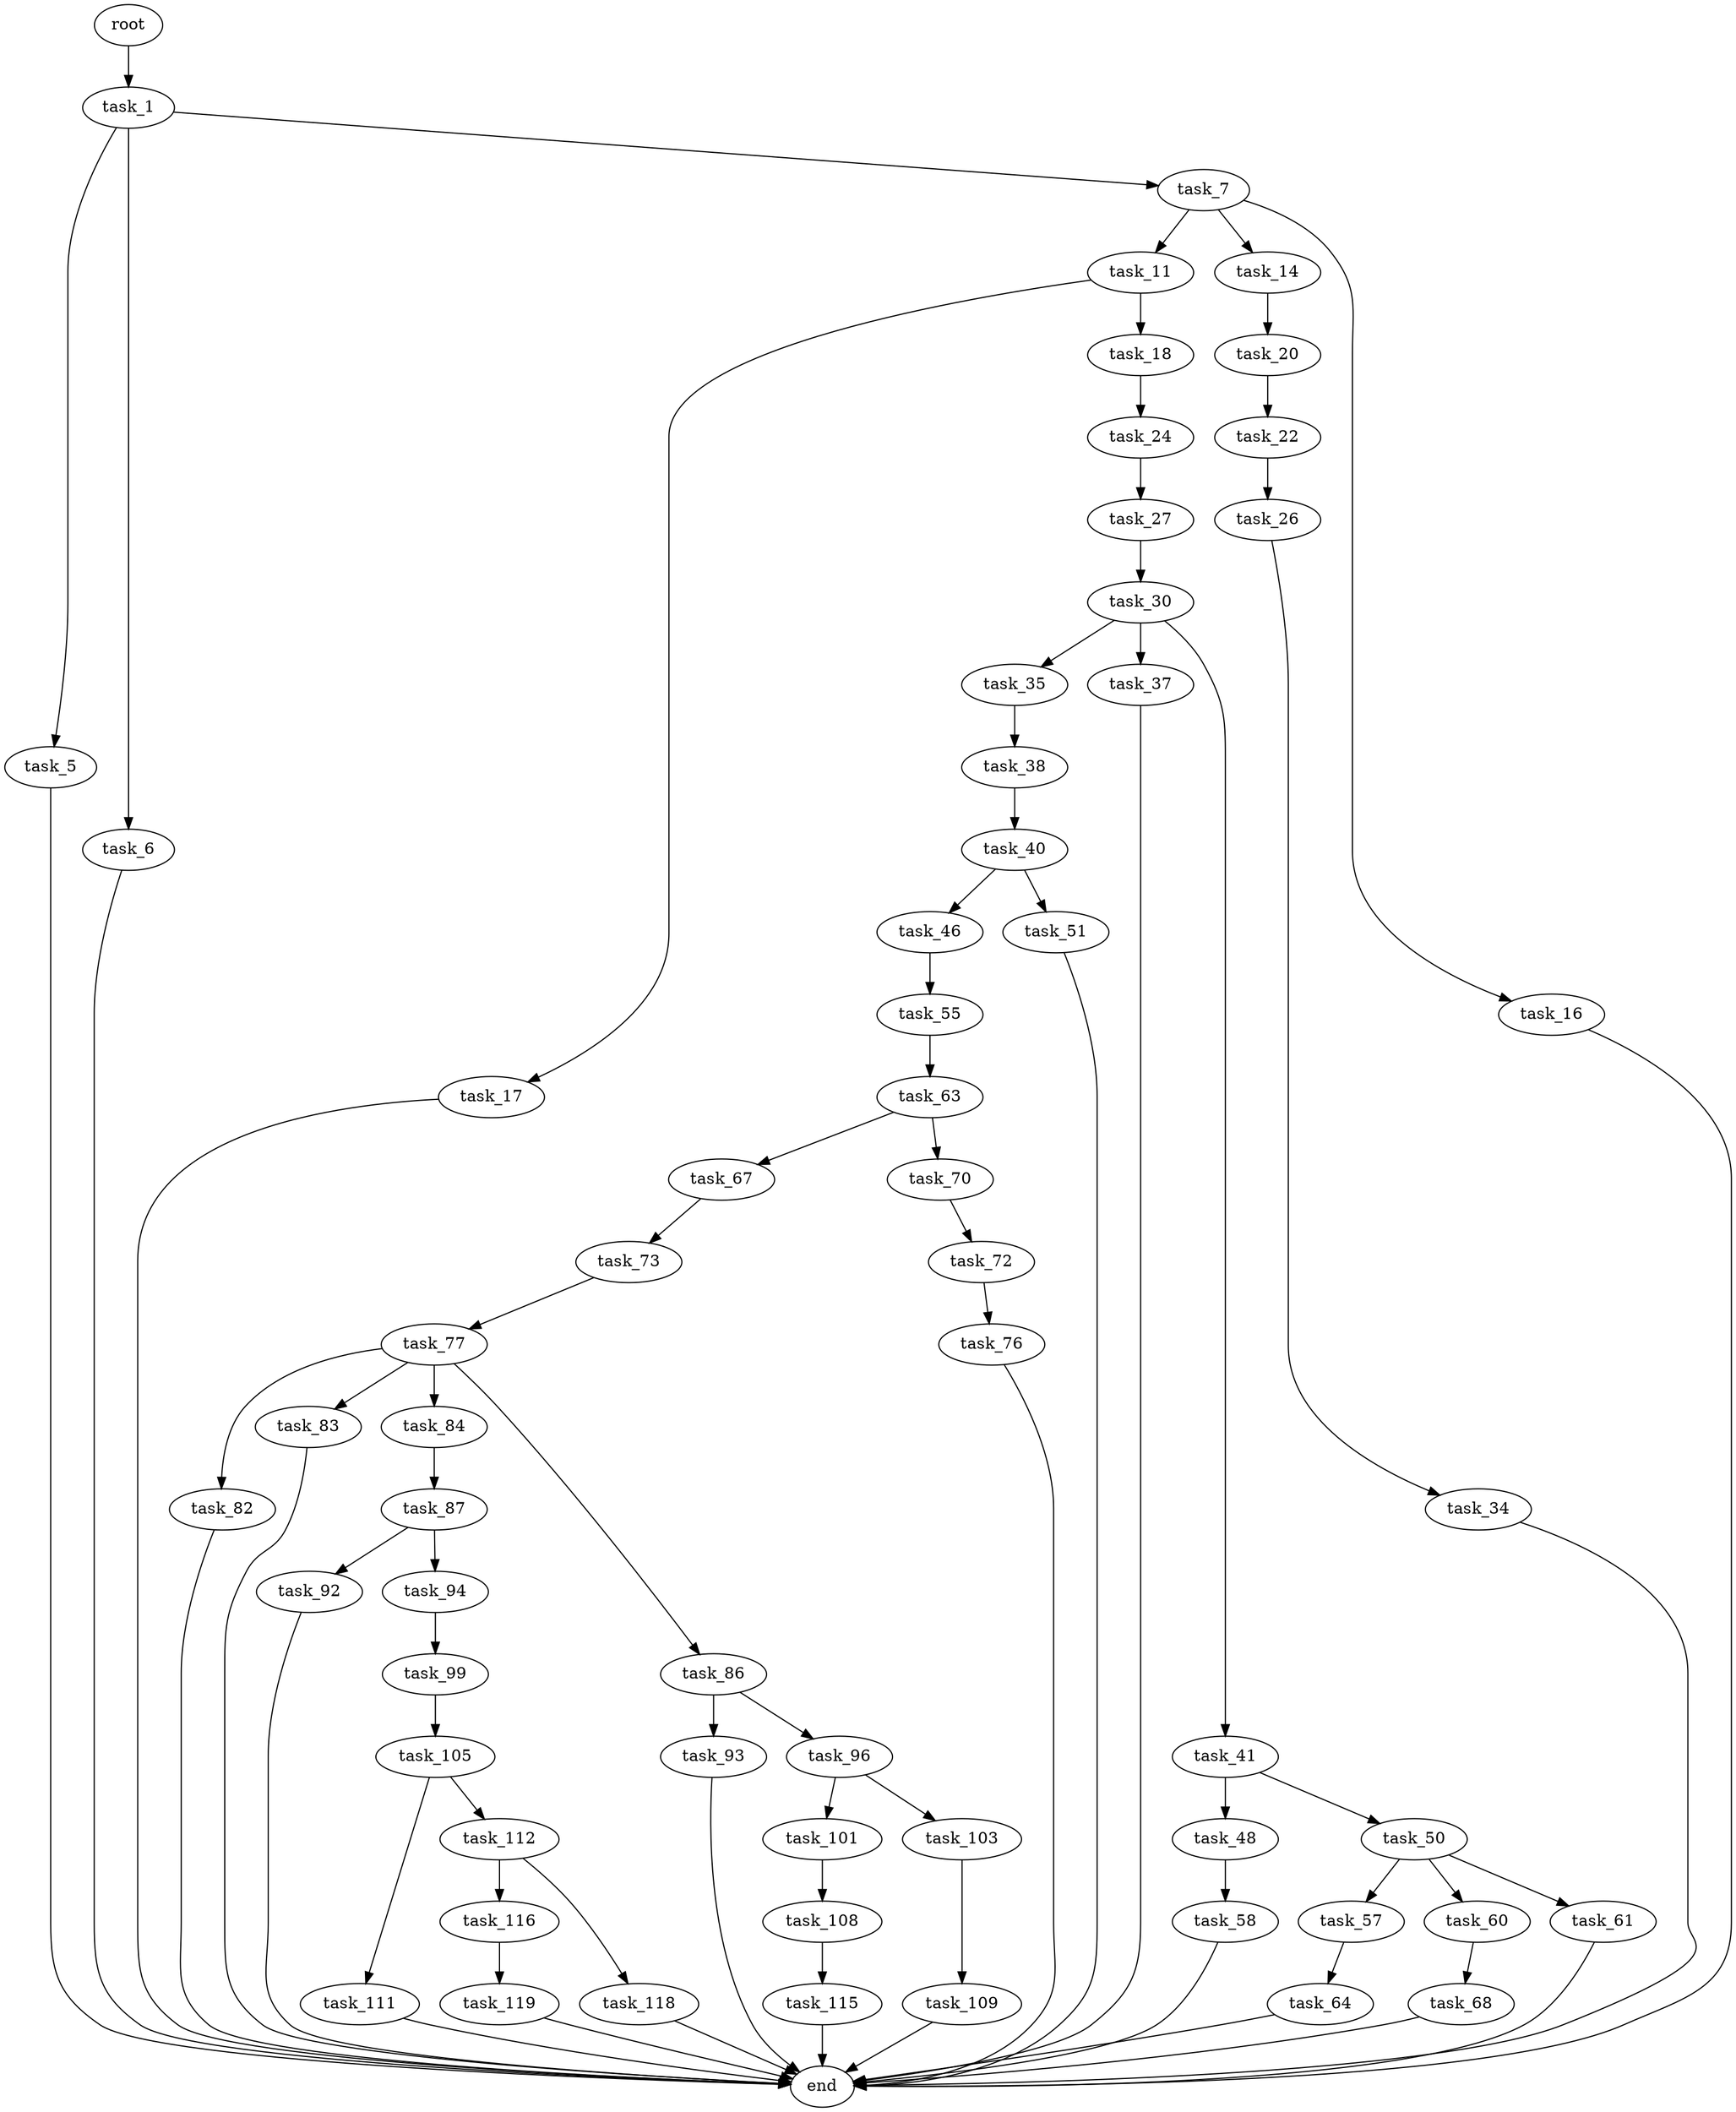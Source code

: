 digraph G {
  root [size="0.000000"];
  task_1 [size="45720744902.000000"];
  task_5 [size="28991029248.000000"];
  task_6 [size="18411680214.000000"];
  task_7 [size="1073741824000.000000"];
  end [size="0.000000"];
  task_11 [size="17520067674.000000"];
  task_14 [size="549755813888.000000"];
  task_16 [size="398943201419.000000"];
  task_17 [size="28991029248.000000"];
  task_18 [size="121905703268.000000"];
  task_20 [size="549755813888.000000"];
  task_24 [size="445361581807.000000"];
  task_22 [size="1073741824000.000000"];
  task_26 [size="6991657253.000000"];
  task_27 [size="254676285712.000000"];
  task_34 [size="782757789696.000000"];
  task_30 [size="1073741824000.000000"];
  task_35 [size="724286444603.000000"];
  task_37 [size="100754732874.000000"];
  task_41 [size="1732853688.000000"];
  task_38 [size="43547457697.000000"];
  task_40 [size="134217728000.000000"];
  task_46 [size="1073741824000.000000"];
  task_51 [size="13422596044.000000"];
  task_48 [size="232600140240.000000"];
  task_50 [size="15827238181.000000"];
  task_55 [size="12075054516.000000"];
  task_58 [size="5725871257.000000"];
  task_57 [size="857335785042.000000"];
  task_60 [size="5758789488.000000"];
  task_61 [size="6269035523.000000"];
  task_63 [size="68719476736.000000"];
  task_64 [size="134217728000.000000"];
  task_68 [size="14264885338.000000"];
  task_67 [size="341581096366.000000"];
  task_70 [size="304460033273.000000"];
  task_73 [size="27137572525.000000"];
  task_72 [size="1321599899180.000000"];
  task_76 [size="368293445632.000000"];
  task_77 [size="134217728000.000000"];
  task_82 [size="176808594252.000000"];
  task_83 [size="4787319352.000000"];
  task_84 [size="38376812847.000000"];
  task_86 [size="1662138770.000000"];
  task_87 [size="368293445632.000000"];
  task_93 [size="28991029248.000000"];
  task_96 [size="18982284158.000000"];
  task_92 [size="31045113406.000000"];
  task_94 [size="639820801451.000000"];
  task_99 [size="368293445632.000000"];
  task_101 [size="16580937664.000000"];
  task_103 [size="549755813888.000000"];
  task_105 [size="161357307652.000000"];
  task_108 [size="7361549794.000000"];
  task_109 [size="134217728000.000000"];
  task_111 [size="68719476736.000000"];
  task_112 [size="64291389975.000000"];
  task_115 [size="34008936010.000000"];
  task_116 [size="8589934592.000000"];
  task_118 [size="3133062919.000000"];
  task_119 [size="13064457501.000000"];

  root -> task_1 [size="1.000000"];
  task_1 -> task_5 [size="33554432.000000"];
  task_1 -> task_6 [size="33554432.000000"];
  task_1 -> task_7 [size="33554432.000000"];
  task_5 -> end [size="1.000000"];
  task_6 -> end [size="1.000000"];
  task_7 -> task_11 [size="838860800.000000"];
  task_7 -> task_14 [size="838860800.000000"];
  task_7 -> task_16 [size="838860800.000000"];
  task_11 -> task_17 [size="301989888.000000"];
  task_11 -> task_18 [size="301989888.000000"];
  task_14 -> task_20 [size="536870912.000000"];
  task_16 -> end [size="1.000000"];
  task_17 -> end [size="1.000000"];
  task_18 -> task_24 [size="209715200.000000"];
  task_20 -> task_22 [size="536870912.000000"];
  task_24 -> task_27 [size="838860800.000000"];
  task_22 -> task_26 [size="838860800.000000"];
  task_26 -> task_34 [size="838860800.000000"];
  task_27 -> task_30 [size="838860800.000000"];
  task_34 -> end [size="1.000000"];
  task_30 -> task_35 [size="838860800.000000"];
  task_30 -> task_37 [size="838860800.000000"];
  task_30 -> task_41 [size="838860800.000000"];
  task_35 -> task_38 [size="679477248.000000"];
  task_37 -> end [size="1.000000"];
  task_41 -> task_48 [size="209715200.000000"];
  task_41 -> task_50 [size="209715200.000000"];
  task_38 -> task_40 [size="838860800.000000"];
  task_40 -> task_46 [size="209715200.000000"];
  task_40 -> task_51 [size="209715200.000000"];
  task_46 -> task_55 [size="838860800.000000"];
  task_51 -> end [size="1.000000"];
  task_48 -> task_58 [size="536870912.000000"];
  task_50 -> task_57 [size="838860800.000000"];
  task_50 -> task_60 [size="838860800.000000"];
  task_50 -> task_61 [size="838860800.000000"];
  task_55 -> task_63 [size="411041792.000000"];
  task_58 -> end [size="1.000000"];
  task_57 -> task_64 [size="679477248.000000"];
  task_60 -> task_68 [size="536870912.000000"];
  task_61 -> end [size="1.000000"];
  task_63 -> task_67 [size="134217728.000000"];
  task_63 -> task_70 [size="134217728.000000"];
  task_64 -> end [size="1.000000"];
  task_68 -> end [size="1.000000"];
  task_67 -> task_73 [size="411041792.000000"];
  task_70 -> task_72 [size="411041792.000000"];
  task_73 -> task_77 [size="33554432.000000"];
  task_72 -> task_76 [size="838860800.000000"];
  task_76 -> end [size="1.000000"];
  task_77 -> task_82 [size="209715200.000000"];
  task_77 -> task_83 [size="209715200.000000"];
  task_77 -> task_84 [size="209715200.000000"];
  task_77 -> task_86 [size="209715200.000000"];
  task_82 -> end [size="1.000000"];
  task_83 -> end [size="1.000000"];
  task_84 -> task_87 [size="838860800.000000"];
  task_86 -> task_93 [size="134217728.000000"];
  task_86 -> task_96 [size="134217728.000000"];
  task_87 -> task_92 [size="411041792.000000"];
  task_87 -> task_94 [size="411041792.000000"];
  task_93 -> end [size="1.000000"];
  task_96 -> task_101 [size="411041792.000000"];
  task_96 -> task_103 [size="411041792.000000"];
  task_92 -> end [size="1.000000"];
  task_94 -> task_99 [size="838860800.000000"];
  task_99 -> task_105 [size="411041792.000000"];
  task_101 -> task_108 [size="411041792.000000"];
  task_103 -> task_109 [size="536870912.000000"];
  task_105 -> task_111 [size="679477248.000000"];
  task_105 -> task_112 [size="679477248.000000"];
  task_108 -> task_115 [size="134217728.000000"];
  task_109 -> end [size="1.000000"];
  task_111 -> end [size="1.000000"];
  task_112 -> task_116 [size="75497472.000000"];
  task_112 -> task_118 [size="75497472.000000"];
  task_115 -> end [size="1.000000"];
  task_116 -> task_119 [size="33554432.000000"];
  task_118 -> end [size="1.000000"];
  task_119 -> end [size="1.000000"];
}
